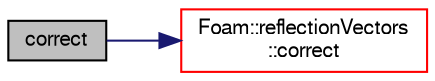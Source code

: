 digraph "correct"
{
  bgcolor="transparent";
  edge [fontname="FreeSans",fontsize="10",labelfontname="FreeSans",labelfontsize="10"];
  node [fontname="FreeSans",fontsize="10",shape=record];
  rankdir="LR";
  Node2 [label="correct",height=0.2,width=0.4,color="black", fillcolor="grey75", style="filled", fontcolor="black"];
  Node2 -> Node3 [color="midnightblue",fontsize="10",style="solid",fontname="FreeSans"];
  Node3 [label="Foam::reflectionVectors\l::correct",height=0.2,width=0.4,color="red",URL="$a22894.html#a3ae44b28050c3aa494c1d8e18cf618c1",tooltip="Correct for mesh geom/topo changes. "];
}

